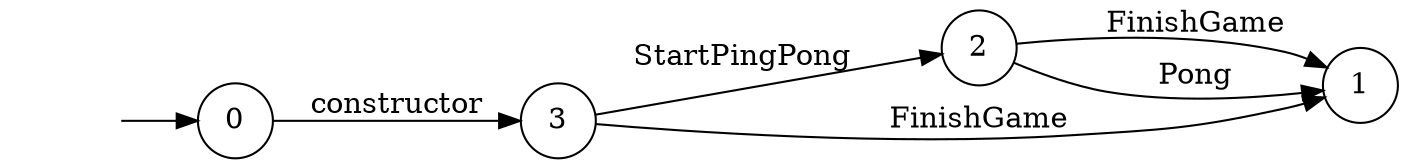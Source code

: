 digraph "Dapp-Automata-data/fuzzer/testnetdata-model-rq1-fix/Starter/FSM-2" {
	graph [rankdir=LR]
	"" [label="" shape=plaintext]
	0 [label=0 shape=circle]
	2 [label=2 shape=circle]
	3 [label=3 shape=circle]
	1 [label=1 shape=circle]
	"" -> 0 [label=""]
	0 -> 3 [label=constructor]
	3 -> 1 [label=FinishGame]
	3 -> 2 [label=StartPingPong]
	2 -> 1 [label=FinishGame]
	2 -> 1 [label=Pong]
}
